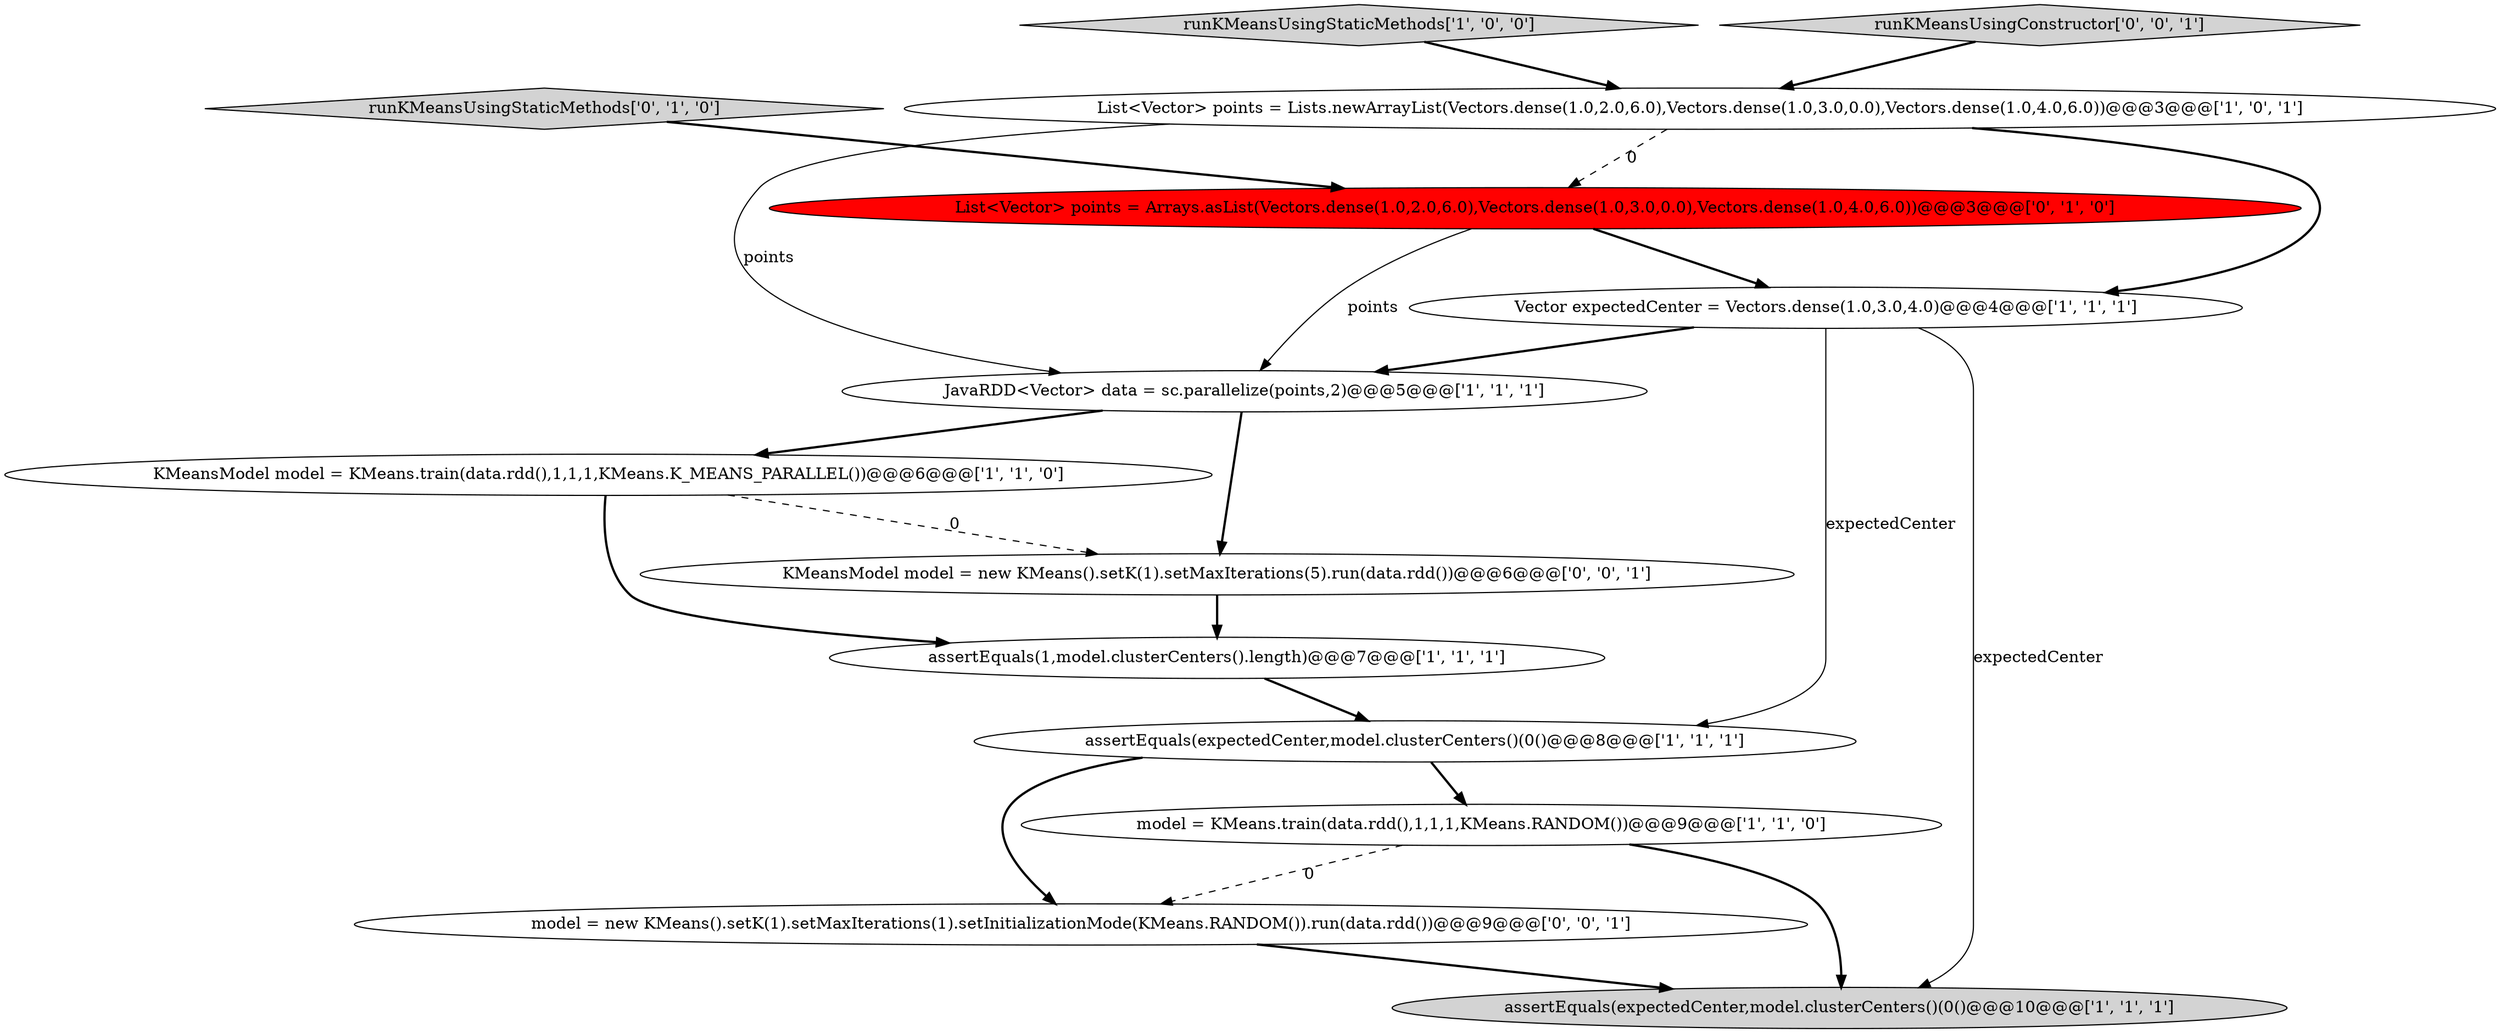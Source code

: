 digraph {
1 [style = filled, label = "assertEquals(1,model.clusterCenters().length)@@@7@@@['1', '1', '1']", fillcolor = white, shape = ellipse image = "AAA0AAABBB1BBB"];
5 [style = filled, label = "model = KMeans.train(data.rdd(),1,1,1,KMeans.RANDOM())@@@9@@@['1', '1', '0']", fillcolor = white, shape = ellipse image = "AAA0AAABBB1BBB"];
7 [style = filled, label = "Vector expectedCenter = Vectors.dense(1.0,3.0,4.0)@@@4@@@['1', '1', '1']", fillcolor = white, shape = ellipse image = "AAA0AAABBB1BBB"];
9 [style = filled, label = "runKMeansUsingStaticMethods['0', '1', '0']", fillcolor = lightgray, shape = diamond image = "AAA0AAABBB2BBB"];
8 [style = filled, label = "assertEquals(expectedCenter,model.clusterCenters()(0()@@@10@@@['1', '1', '1']", fillcolor = lightgray, shape = ellipse image = "AAA0AAABBB1BBB"];
6 [style = filled, label = "runKMeansUsingStaticMethods['1', '0', '0']", fillcolor = lightgray, shape = diamond image = "AAA0AAABBB1BBB"];
4 [style = filled, label = "KMeansModel model = KMeans.train(data.rdd(),1,1,1,KMeans.K_MEANS_PARALLEL())@@@6@@@['1', '1', '0']", fillcolor = white, shape = ellipse image = "AAA0AAABBB1BBB"];
3 [style = filled, label = "JavaRDD<Vector> data = sc.parallelize(points,2)@@@5@@@['1', '1', '1']", fillcolor = white, shape = ellipse image = "AAA0AAABBB1BBB"];
2 [style = filled, label = "assertEquals(expectedCenter,model.clusterCenters()(0()@@@8@@@['1', '1', '1']", fillcolor = white, shape = ellipse image = "AAA0AAABBB1BBB"];
10 [style = filled, label = "List<Vector> points = Arrays.asList(Vectors.dense(1.0,2.0,6.0),Vectors.dense(1.0,3.0,0.0),Vectors.dense(1.0,4.0,6.0))@@@3@@@['0', '1', '0']", fillcolor = red, shape = ellipse image = "AAA1AAABBB2BBB"];
13 [style = filled, label = "runKMeansUsingConstructor['0', '0', '1']", fillcolor = lightgray, shape = diamond image = "AAA0AAABBB3BBB"];
0 [style = filled, label = "List<Vector> points = Lists.newArrayList(Vectors.dense(1.0,2.0,6.0),Vectors.dense(1.0,3.0,0.0),Vectors.dense(1.0,4.0,6.0))@@@3@@@['1', '0', '1']", fillcolor = white, shape = ellipse image = "AAA0AAABBB1BBB"];
12 [style = filled, label = "KMeansModel model = new KMeans().setK(1).setMaxIterations(5).run(data.rdd())@@@6@@@['0', '0', '1']", fillcolor = white, shape = ellipse image = "AAA0AAABBB3BBB"];
11 [style = filled, label = "model = new KMeans().setK(1).setMaxIterations(1).setInitializationMode(KMeans.RANDOM()).run(data.rdd())@@@9@@@['0', '0', '1']", fillcolor = white, shape = ellipse image = "AAA0AAABBB3BBB"];
5->8 [style = bold, label=""];
2->5 [style = bold, label=""];
6->0 [style = bold, label=""];
9->10 [style = bold, label=""];
3->12 [style = bold, label=""];
12->1 [style = bold, label=""];
3->4 [style = bold, label=""];
10->7 [style = bold, label=""];
0->10 [style = dashed, label="0"];
7->3 [style = bold, label=""];
4->12 [style = dashed, label="0"];
0->7 [style = bold, label=""];
5->11 [style = dashed, label="0"];
10->3 [style = solid, label="points"];
0->3 [style = solid, label="points"];
11->8 [style = bold, label=""];
1->2 [style = bold, label=""];
4->1 [style = bold, label=""];
2->11 [style = bold, label=""];
7->8 [style = solid, label="expectedCenter"];
13->0 [style = bold, label=""];
7->2 [style = solid, label="expectedCenter"];
}
